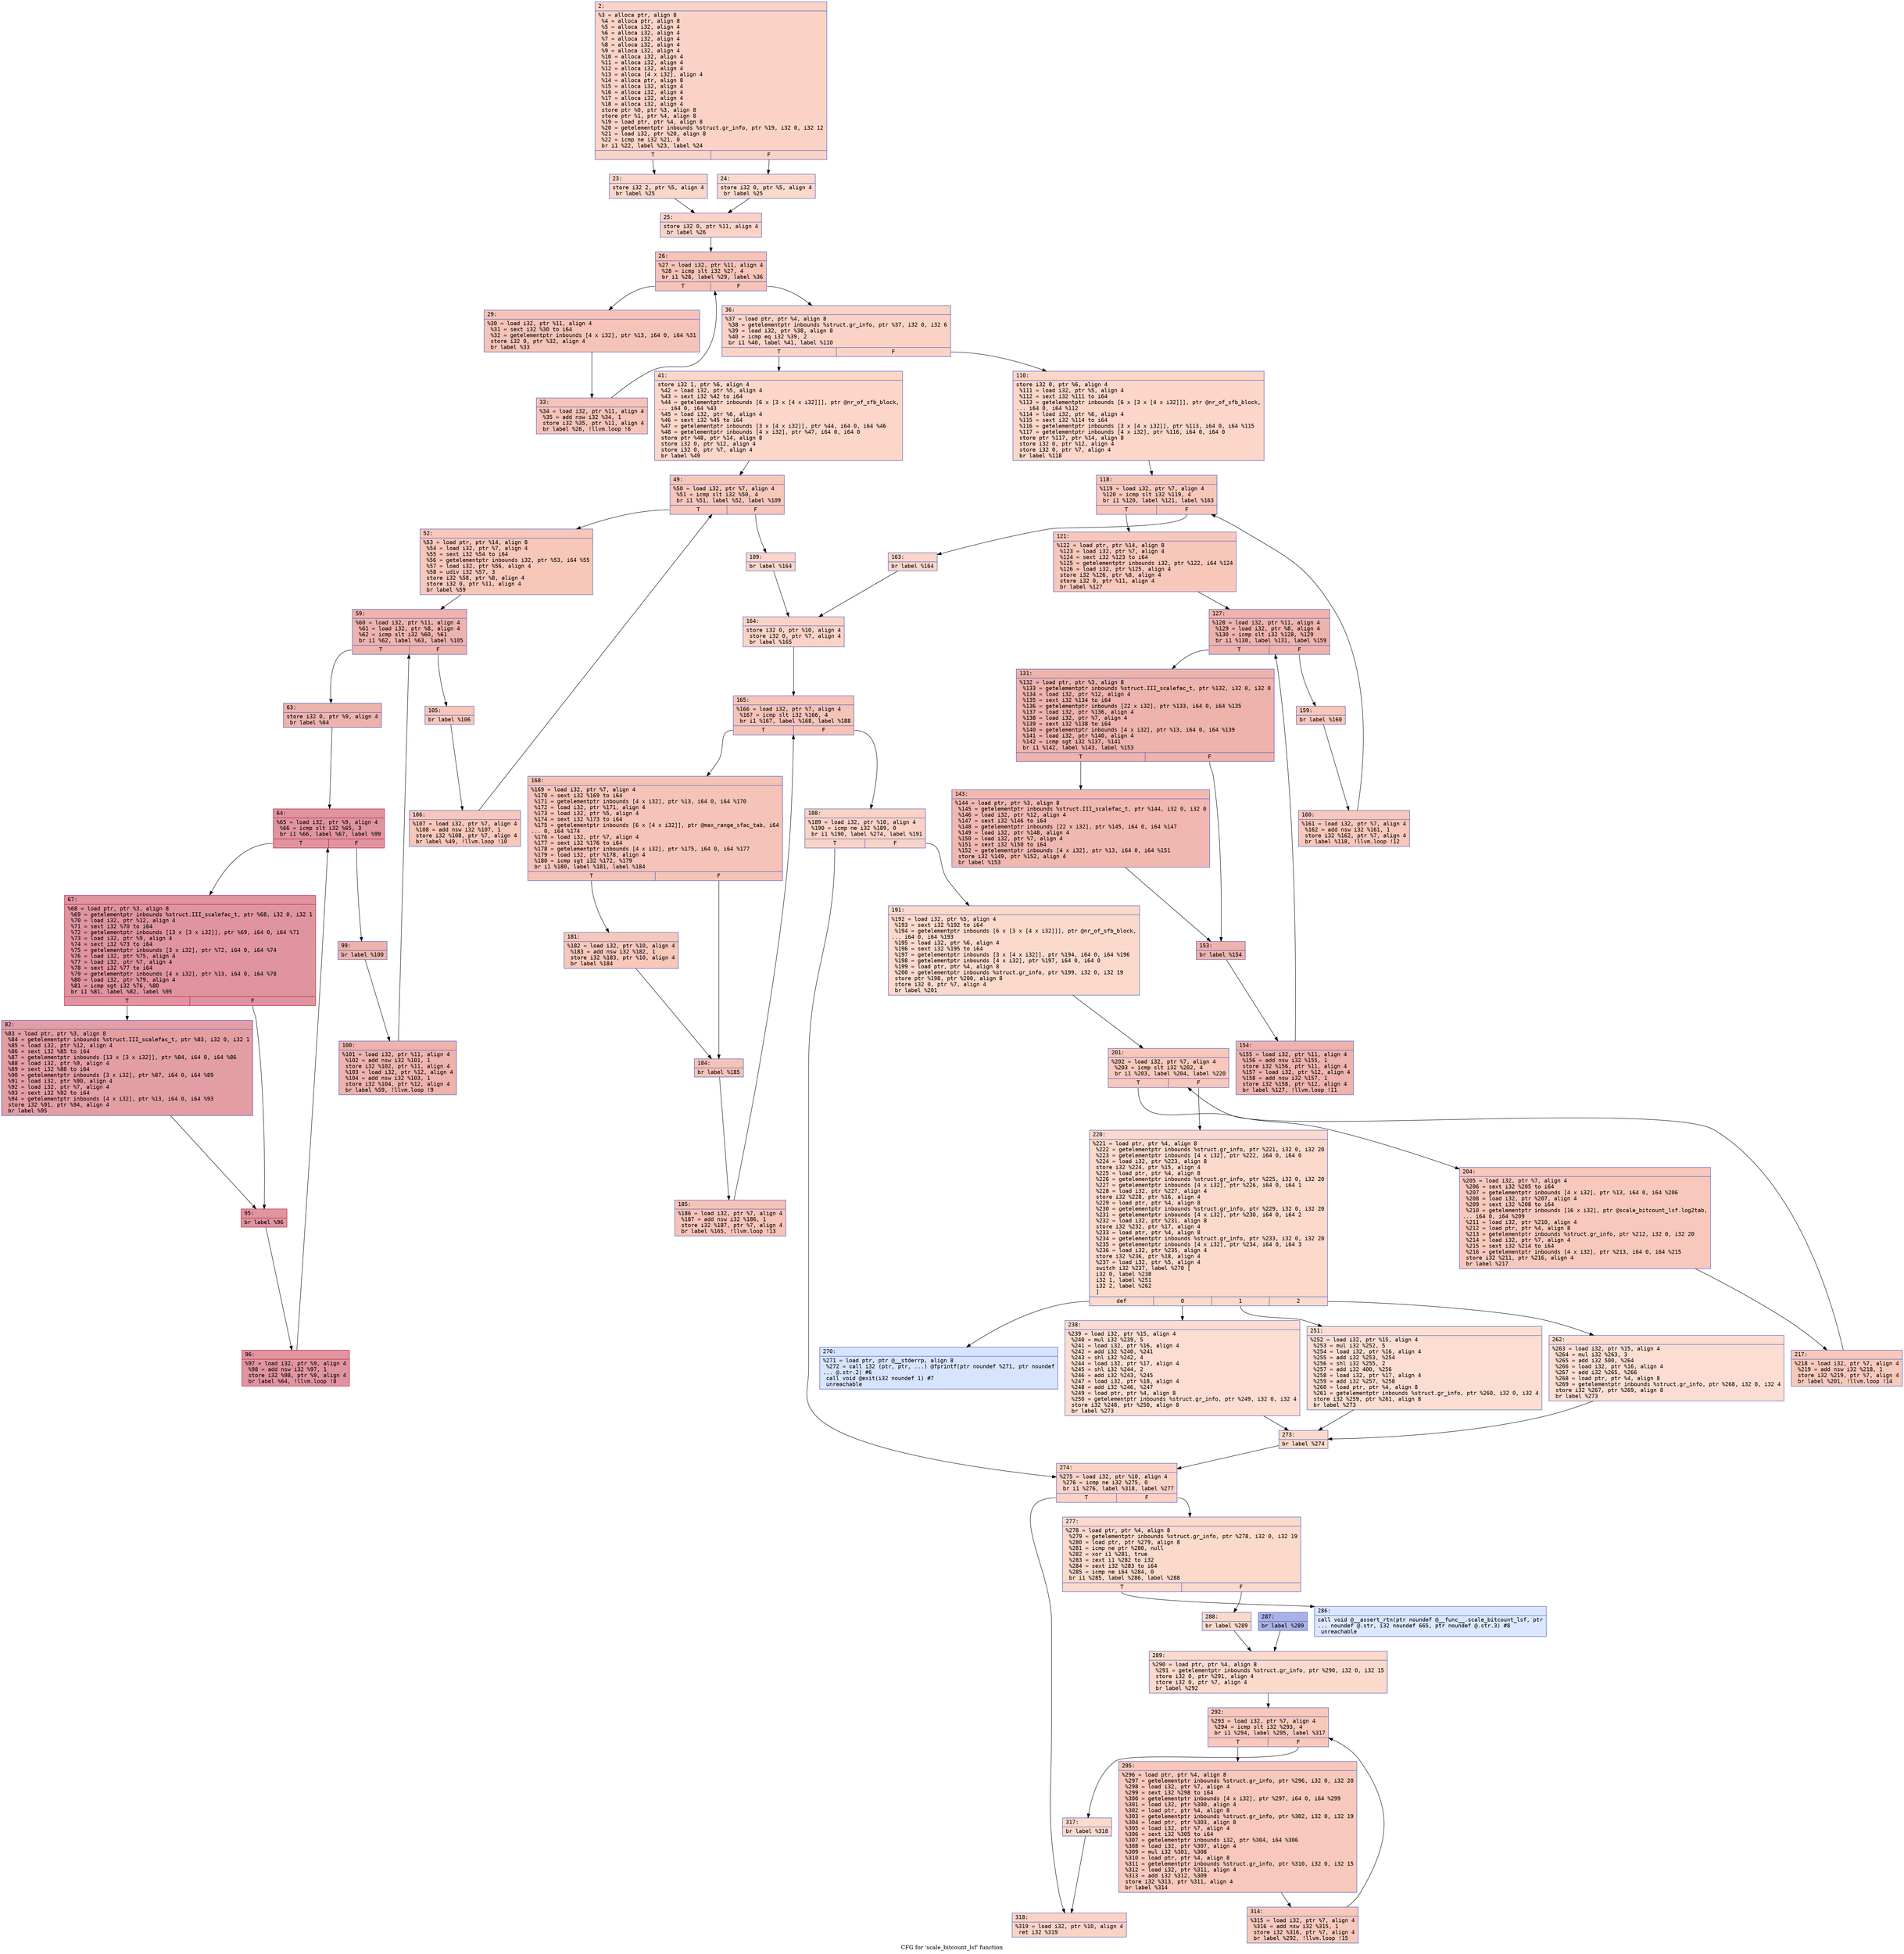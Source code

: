 digraph "CFG for 'scale_bitcount_lsf' function" {
	label="CFG for 'scale_bitcount_lsf' function";

	Node0x600001615db0 [shape=record,color="#3d50c3ff", style=filled, fillcolor="#f59c7d70" fontname="Courier",label="{2:\l|  %3 = alloca ptr, align 8\l  %4 = alloca ptr, align 8\l  %5 = alloca i32, align 4\l  %6 = alloca i32, align 4\l  %7 = alloca i32, align 4\l  %8 = alloca i32, align 4\l  %9 = alloca i32, align 4\l  %10 = alloca i32, align 4\l  %11 = alloca i32, align 4\l  %12 = alloca i32, align 4\l  %13 = alloca [4 x i32], align 4\l  %14 = alloca ptr, align 8\l  %15 = alloca i32, align 4\l  %16 = alloca i32, align 4\l  %17 = alloca i32, align 4\l  %18 = alloca i32, align 4\l  store ptr %0, ptr %3, align 8\l  store ptr %1, ptr %4, align 8\l  %19 = load ptr, ptr %4, align 8\l  %20 = getelementptr inbounds %struct.gr_info, ptr %19, i32 0, i32 12\l  %21 = load i32, ptr %20, align 8\l  %22 = icmp ne i32 %21, 0\l  br i1 %22, label %23, label %24\l|{<s0>T|<s1>F}}"];
	Node0x600001615db0:s0 -> Node0x600001615e00[tooltip="2 -> 23\nProbability 62.50%" ];
	Node0x600001615db0:s1 -> Node0x600001615e50[tooltip="2 -> 24\nProbability 37.50%" ];
	Node0x600001615e00 [shape=record,color="#3d50c3ff", style=filled, fillcolor="#f6a38570" fontname="Courier",label="{23:\l|  store i32 2, ptr %5, align 4\l  br label %25\l}"];
	Node0x600001615e00 -> Node0x600001615ea0[tooltip="23 -> 25\nProbability 100.00%" ];
	Node0x600001615e50 [shape=record,color="#3d50c3ff", style=filled, fillcolor="#f7a88970" fontname="Courier",label="{24:\l|  store i32 0, ptr %5, align 4\l  br label %25\l}"];
	Node0x600001615e50 -> Node0x600001615ea0[tooltip="24 -> 25\nProbability 100.00%" ];
	Node0x600001615ea0 [shape=record,color="#3d50c3ff", style=filled, fillcolor="#f59c7d70" fontname="Courier",label="{25:\l|  store i32 0, ptr %11, align 4\l  br label %26\l}"];
	Node0x600001615ea0 -> Node0x600001615ef0[tooltip="25 -> 26\nProbability 100.00%" ];
	Node0x600001615ef0 [shape=record,color="#3d50c3ff", style=filled, fillcolor="#e8765c70" fontname="Courier",label="{26:\l|  %27 = load i32, ptr %11, align 4\l  %28 = icmp slt i32 %27, 4\l  br i1 %28, label %29, label %36\l|{<s0>T|<s1>F}}"];
	Node0x600001615ef0:s0 -> Node0x600001615f40[tooltip="26 -> 29\nProbability 96.88%" ];
	Node0x600001615ef0:s1 -> Node0x600001615fe0[tooltip="26 -> 36\nProbability 3.12%" ];
	Node0x600001615f40 [shape=record,color="#3d50c3ff", style=filled, fillcolor="#e8765c70" fontname="Courier",label="{29:\l|  %30 = load i32, ptr %11, align 4\l  %31 = sext i32 %30 to i64\l  %32 = getelementptr inbounds [4 x i32], ptr %13, i64 0, i64 %31\l  store i32 0, ptr %32, align 4\l  br label %33\l}"];
	Node0x600001615f40 -> Node0x600001615f90[tooltip="29 -> 33\nProbability 100.00%" ];
	Node0x600001615f90 [shape=record,color="#3d50c3ff", style=filled, fillcolor="#e8765c70" fontname="Courier",label="{33:\l|  %34 = load i32, ptr %11, align 4\l  %35 = add nsw i32 %34, 1\l  store i32 %35, ptr %11, align 4\l  br label %26, !llvm.loop !6\l}"];
	Node0x600001615f90 -> Node0x600001615ef0[tooltip="33 -> 26\nProbability 100.00%" ];
	Node0x600001615fe0 [shape=record,color="#3d50c3ff", style=filled, fillcolor="#f59c7d70" fontname="Courier",label="{36:\l|  %37 = load ptr, ptr %4, align 8\l  %38 = getelementptr inbounds %struct.gr_info, ptr %37, i32 0, i32 6\l  %39 = load i32, ptr %38, align 8\l  %40 = icmp eq i32 %39, 2\l  br i1 %40, label %41, label %110\l|{<s0>T|<s1>F}}"];
	Node0x600001615fe0:s0 -> Node0x600001616030[tooltip="36 -> 41\nProbability 50.00%" ];
	Node0x600001615fe0:s1 -> Node0x6000016164e0[tooltip="36 -> 110\nProbability 50.00%" ];
	Node0x600001616030 [shape=record,color="#3d50c3ff", style=filled, fillcolor="#f6a38570" fontname="Courier",label="{41:\l|  store i32 1, ptr %6, align 4\l  %42 = load i32, ptr %5, align 4\l  %43 = sext i32 %42 to i64\l  %44 = getelementptr inbounds [6 x [3 x [4 x i32]]], ptr @nr_of_sfb_block,\l... i64 0, i64 %43\l  %45 = load i32, ptr %6, align 4\l  %46 = sext i32 %45 to i64\l  %47 = getelementptr inbounds [3 x [4 x i32]], ptr %44, i64 0, i64 %46\l  %48 = getelementptr inbounds [4 x i32], ptr %47, i64 0, i64 0\l  store ptr %48, ptr %14, align 8\l  store i32 0, ptr %12, align 4\l  store i32 0, ptr %7, align 4\l  br label %49\l}"];
	Node0x600001616030 -> Node0x600001616080[tooltip="41 -> 49\nProbability 100.00%" ];
	Node0x600001616080 [shape=record,color="#3d50c3ff", style=filled, fillcolor="#ec7f6370" fontname="Courier",label="{49:\l|  %50 = load i32, ptr %7, align 4\l  %51 = icmp slt i32 %50, 4\l  br i1 %51, label %52, label %109\l|{<s0>T|<s1>F}}"];
	Node0x600001616080:s0 -> Node0x6000016160d0[tooltip="49 -> 52\nProbability 96.88%" ];
	Node0x600001616080:s1 -> Node0x600001616490[tooltip="49 -> 109\nProbability 3.12%" ];
	Node0x6000016160d0 [shape=record,color="#3d50c3ff", style=filled, fillcolor="#ec7f6370" fontname="Courier",label="{52:\l|  %53 = load ptr, ptr %14, align 8\l  %54 = load i32, ptr %7, align 4\l  %55 = sext i32 %54 to i64\l  %56 = getelementptr inbounds i32, ptr %53, i64 %55\l  %57 = load i32, ptr %56, align 4\l  %58 = udiv i32 %57, 3\l  store i32 %58, ptr %8, align 4\l  store i32 0, ptr %11, align 4\l  br label %59\l}"];
	Node0x6000016160d0 -> Node0x600001616120[tooltip="52 -> 59\nProbability 100.00%" ];
	Node0x600001616120 [shape=record,color="#3d50c3ff", style=filled, fillcolor="#d6524470" fontname="Courier",label="{59:\l|  %60 = load i32, ptr %11, align 4\l  %61 = load i32, ptr %8, align 4\l  %62 = icmp slt i32 %60, %61\l  br i1 %62, label %63, label %105\l|{<s0>T|<s1>F}}"];
	Node0x600001616120:s0 -> Node0x600001616170[tooltip="59 -> 63\nProbability 96.88%" ];
	Node0x600001616120:s1 -> Node0x6000016163f0[tooltip="59 -> 105\nProbability 3.12%" ];
	Node0x600001616170 [shape=record,color="#3d50c3ff", style=filled, fillcolor="#d6524470" fontname="Courier",label="{63:\l|  store i32 0, ptr %9, align 4\l  br label %64\l}"];
	Node0x600001616170 -> Node0x6000016161c0[tooltip="63 -> 64\nProbability 100.00%" ];
	Node0x6000016161c0 [shape=record,color="#b70d28ff", style=filled, fillcolor="#b70d2870" fontname="Courier",label="{64:\l|  %65 = load i32, ptr %9, align 4\l  %66 = icmp slt i32 %65, 3\l  br i1 %66, label %67, label %99\l|{<s0>T|<s1>F}}"];
	Node0x6000016161c0:s0 -> Node0x600001616210[tooltip="64 -> 67\nProbability 96.88%" ];
	Node0x6000016161c0:s1 -> Node0x600001616350[tooltip="64 -> 99\nProbability 3.12%" ];
	Node0x600001616210 [shape=record,color="#b70d28ff", style=filled, fillcolor="#b70d2870" fontname="Courier",label="{67:\l|  %68 = load ptr, ptr %3, align 8\l  %69 = getelementptr inbounds %struct.III_scalefac_t, ptr %68, i32 0, i32 1\l  %70 = load i32, ptr %12, align 4\l  %71 = sext i32 %70 to i64\l  %72 = getelementptr inbounds [13 x [3 x i32]], ptr %69, i64 0, i64 %71\l  %73 = load i32, ptr %9, align 4\l  %74 = sext i32 %73 to i64\l  %75 = getelementptr inbounds [3 x i32], ptr %72, i64 0, i64 %74\l  %76 = load i32, ptr %75, align 4\l  %77 = load i32, ptr %7, align 4\l  %78 = sext i32 %77 to i64\l  %79 = getelementptr inbounds [4 x i32], ptr %13, i64 0, i64 %78\l  %80 = load i32, ptr %79, align 4\l  %81 = icmp sgt i32 %76, %80\l  br i1 %81, label %82, label %95\l|{<s0>T|<s1>F}}"];
	Node0x600001616210:s0 -> Node0x600001616260[tooltip="67 -> 82\nProbability 50.00%" ];
	Node0x600001616210:s1 -> Node0x6000016162b0[tooltip="67 -> 95\nProbability 50.00%" ];
	Node0x600001616260 [shape=record,color="#3d50c3ff", style=filled, fillcolor="#be242e70" fontname="Courier",label="{82:\l|  %83 = load ptr, ptr %3, align 8\l  %84 = getelementptr inbounds %struct.III_scalefac_t, ptr %83, i32 0, i32 1\l  %85 = load i32, ptr %12, align 4\l  %86 = sext i32 %85 to i64\l  %87 = getelementptr inbounds [13 x [3 x i32]], ptr %84, i64 0, i64 %86\l  %88 = load i32, ptr %9, align 4\l  %89 = sext i32 %88 to i64\l  %90 = getelementptr inbounds [3 x i32], ptr %87, i64 0, i64 %89\l  %91 = load i32, ptr %90, align 4\l  %92 = load i32, ptr %7, align 4\l  %93 = sext i32 %92 to i64\l  %94 = getelementptr inbounds [4 x i32], ptr %13, i64 0, i64 %93\l  store i32 %91, ptr %94, align 4\l  br label %95\l}"];
	Node0x600001616260 -> Node0x6000016162b0[tooltip="82 -> 95\nProbability 100.00%" ];
	Node0x6000016162b0 [shape=record,color="#b70d28ff", style=filled, fillcolor="#b70d2870" fontname="Courier",label="{95:\l|  br label %96\l}"];
	Node0x6000016162b0 -> Node0x600001616300[tooltip="95 -> 96\nProbability 100.00%" ];
	Node0x600001616300 [shape=record,color="#b70d28ff", style=filled, fillcolor="#b70d2870" fontname="Courier",label="{96:\l|  %97 = load i32, ptr %9, align 4\l  %98 = add nsw i32 %97, 1\l  store i32 %98, ptr %9, align 4\l  br label %64, !llvm.loop !8\l}"];
	Node0x600001616300 -> Node0x6000016161c0[tooltip="96 -> 64\nProbability 100.00%" ];
	Node0x600001616350 [shape=record,color="#3d50c3ff", style=filled, fillcolor="#d6524470" fontname="Courier",label="{99:\l|  br label %100\l}"];
	Node0x600001616350 -> Node0x6000016163a0[tooltip="99 -> 100\nProbability 100.00%" ];
	Node0x6000016163a0 [shape=record,color="#3d50c3ff", style=filled, fillcolor="#d6524470" fontname="Courier",label="{100:\l|  %101 = load i32, ptr %11, align 4\l  %102 = add nsw i32 %101, 1\l  store i32 %102, ptr %11, align 4\l  %103 = load i32, ptr %12, align 4\l  %104 = add nsw i32 %103, 1\l  store i32 %104, ptr %12, align 4\l  br label %59, !llvm.loop !9\l}"];
	Node0x6000016163a0 -> Node0x600001616120[tooltip="100 -> 59\nProbability 100.00%" ];
	Node0x6000016163f0 [shape=record,color="#3d50c3ff", style=filled, fillcolor="#ec7f6370" fontname="Courier",label="{105:\l|  br label %106\l}"];
	Node0x6000016163f0 -> Node0x600001616440[tooltip="105 -> 106\nProbability 100.00%" ];
	Node0x600001616440 [shape=record,color="#3d50c3ff", style=filled, fillcolor="#ec7f6370" fontname="Courier",label="{106:\l|  %107 = load i32, ptr %7, align 4\l  %108 = add nsw i32 %107, 1\l  store i32 %108, ptr %7, align 4\l  br label %49, !llvm.loop !10\l}"];
	Node0x600001616440 -> Node0x600001616080[tooltip="106 -> 49\nProbability 100.00%" ];
	Node0x600001616490 [shape=record,color="#3d50c3ff", style=filled, fillcolor="#f6a38570" fontname="Courier",label="{109:\l|  br label %164\l}"];
	Node0x600001616490 -> Node0x600001616850[tooltip="109 -> 164\nProbability 100.00%" ];
	Node0x6000016164e0 [shape=record,color="#3d50c3ff", style=filled, fillcolor="#f6a38570" fontname="Courier",label="{110:\l|  store i32 0, ptr %6, align 4\l  %111 = load i32, ptr %5, align 4\l  %112 = sext i32 %111 to i64\l  %113 = getelementptr inbounds [6 x [3 x [4 x i32]]], ptr @nr_of_sfb_block,\l... i64 0, i64 %112\l  %114 = load i32, ptr %6, align 4\l  %115 = sext i32 %114 to i64\l  %116 = getelementptr inbounds [3 x [4 x i32]], ptr %113, i64 0, i64 %115\l  %117 = getelementptr inbounds [4 x i32], ptr %116, i64 0, i64 0\l  store ptr %117, ptr %14, align 8\l  store i32 0, ptr %12, align 4\l  store i32 0, ptr %7, align 4\l  br label %118\l}"];
	Node0x6000016164e0 -> Node0x600001616530[tooltip="110 -> 118\nProbability 100.00%" ];
	Node0x600001616530 [shape=record,color="#3d50c3ff", style=filled, fillcolor="#ec7f6370" fontname="Courier",label="{118:\l|  %119 = load i32, ptr %7, align 4\l  %120 = icmp slt i32 %119, 4\l  br i1 %120, label %121, label %163\l|{<s0>T|<s1>F}}"];
	Node0x600001616530:s0 -> Node0x600001616580[tooltip="118 -> 121\nProbability 96.88%" ];
	Node0x600001616530:s1 -> Node0x600001616800[tooltip="118 -> 163\nProbability 3.12%" ];
	Node0x600001616580 [shape=record,color="#3d50c3ff", style=filled, fillcolor="#ec7f6370" fontname="Courier",label="{121:\l|  %122 = load ptr, ptr %14, align 8\l  %123 = load i32, ptr %7, align 4\l  %124 = sext i32 %123 to i64\l  %125 = getelementptr inbounds i32, ptr %122, i64 %124\l  %126 = load i32, ptr %125, align 4\l  store i32 %126, ptr %8, align 4\l  store i32 0, ptr %11, align 4\l  br label %127\l}"];
	Node0x600001616580 -> Node0x6000016165d0[tooltip="121 -> 127\nProbability 100.00%" ];
	Node0x6000016165d0 [shape=record,color="#3d50c3ff", style=filled, fillcolor="#d6524470" fontname="Courier",label="{127:\l|  %128 = load i32, ptr %11, align 4\l  %129 = load i32, ptr %8, align 4\l  %130 = icmp slt i32 %128, %129\l  br i1 %130, label %131, label %159\l|{<s0>T|<s1>F}}"];
	Node0x6000016165d0:s0 -> Node0x600001616620[tooltip="127 -> 131\nProbability 96.88%" ];
	Node0x6000016165d0:s1 -> Node0x600001616760[tooltip="127 -> 159\nProbability 3.12%" ];
	Node0x600001616620 [shape=record,color="#3d50c3ff", style=filled, fillcolor="#d6524470" fontname="Courier",label="{131:\l|  %132 = load ptr, ptr %3, align 8\l  %133 = getelementptr inbounds %struct.III_scalefac_t, ptr %132, i32 0, i32 0\l  %134 = load i32, ptr %12, align 4\l  %135 = sext i32 %134 to i64\l  %136 = getelementptr inbounds [22 x i32], ptr %133, i64 0, i64 %135\l  %137 = load i32, ptr %136, align 4\l  %138 = load i32, ptr %7, align 4\l  %139 = sext i32 %138 to i64\l  %140 = getelementptr inbounds [4 x i32], ptr %13, i64 0, i64 %139\l  %141 = load i32, ptr %140, align 4\l  %142 = icmp sgt i32 %137, %141\l  br i1 %142, label %143, label %153\l|{<s0>T|<s1>F}}"];
	Node0x600001616620:s0 -> Node0x600001616670[tooltip="131 -> 143\nProbability 50.00%" ];
	Node0x600001616620:s1 -> Node0x6000016166c0[tooltip="131 -> 153\nProbability 50.00%" ];
	Node0x600001616670 [shape=record,color="#3d50c3ff", style=filled, fillcolor="#dc5d4a70" fontname="Courier",label="{143:\l|  %144 = load ptr, ptr %3, align 8\l  %145 = getelementptr inbounds %struct.III_scalefac_t, ptr %144, i32 0, i32 0\l  %146 = load i32, ptr %12, align 4\l  %147 = sext i32 %146 to i64\l  %148 = getelementptr inbounds [22 x i32], ptr %145, i64 0, i64 %147\l  %149 = load i32, ptr %148, align 4\l  %150 = load i32, ptr %7, align 4\l  %151 = sext i32 %150 to i64\l  %152 = getelementptr inbounds [4 x i32], ptr %13, i64 0, i64 %151\l  store i32 %149, ptr %152, align 4\l  br label %153\l}"];
	Node0x600001616670 -> Node0x6000016166c0[tooltip="143 -> 153\nProbability 100.00%" ];
	Node0x6000016166c0 [shape=record,color="#3d50c3ff", style=filled, fillcolor="#d6524470" fontname="Courier",label="{153:\l|  br label %154\l}"];
	Node0x6000016166c0 -> Node0x600001616710[tooltip="153 -> 154\nProbability 100.00%" ];
	Node0x600001616710 [shape=record,color="#3d50c3ff", style=filled, fillcolor="#d6524470" fontname="Courier",label="{154:\l|  %155 = load i32, ptr %11, align 4\l  %156 = add nsw i32 %155, 1\l  store i32 %156, ptr %11, align 4\l  %157 = load i32, ptr %12, align 4\l  %158 = add nsw i32 %157, 1\l  store i32 %158, ptr %12, align 4\l  br label %127, !llvm.loop !11\l}"];
	Node0x600001616710 -> Node0x6000016165d0[tooltip="154 -> 127\nProbability 100.00%" ];
	Node0x600001616760 [shape=record,color="#3d50c3ff", style=filled, fillcolor="#ec7f6370" fontname="Courier",label="{159:\l|  br label %160\l}"];
	Node0x600001616760 -> Node0x6000016167b0[tooltip="159 -> 160\nProbability 100.00%" ];
	Node0x6000016167b0 [shape=record,color="#3d50c3ff", style=filled, fillcolor="#ec7f6370" fontname="Courier",label="{160:\l|  %161 = load i32, ptr %7, align 4\l  %162 = add nsw i32 %161, 1\l  store i32 %162, ptr %7, align 4\l  br label %118, !llvm.loop !12\l}"];
	Node0x6000016167b0 -> Node0x600001616530[tooltip="160 -> 118\nProbability 100.00%" ];
	Node0x600001616800 [shape=record,color="#3d50c3ff", style=filled, fillcolor="#f6a38570" fontname="Courier",label="{163:\l|  br label %164\l}"];
	Node0x600001616800 -> Node0x600001616850[tooltip="163 -> 164\nProbability 100.00%" ];
	Node0x600001616850 [shape=record,color="#3d50c3ff", style=filled, fillcolor="#f59c7d70" fontname="Courier",label="{164:\l|  store i32 0, ptr %10, align 4\l  store i32 0, ptr %7, align 4\l  br label %165\l}"];
	Node0x600001616850 -> Node0x6000016168a0[tooltip="164 -> 165\nProbability 100.00%" ];
	Node0x6000016168a0 [shape=record,color="#3d50c3ff", style=filled, fillcolor="#e8765c70" fontname="Courier",label="{165:\l|  %166 = load i32, ptr %7, align 4\l  %167 = icmp slt i32 %166, 4\l  br i1 %167, label %168, label %188\l|{<s0>T|<s1>F}}"];
	Node0x6000016168a0:s0 -> Node0x6000016168f0[tooltip="165 -> 168\nProbability 96.88%" ];
	Node0x6000016168a0:s1 -> Node0x600001616a30[tooltip="165 -> 188\nProbability 3.12%" ];
	Node0x6000016168f0 [shape=record,color="#3d50c3ff", style=filled, fillcolor="#e8765c70" fontname="Courier",label="{168:\l|  %169 = load i32, ptr %7, align 4\l  %170 = sext i32 %169 to i64\l  %171 = getelementptr inbounds [4 x i32], ptr %13, i64 0, i64 %170\l  %172 = load i32, ptr %171, align 4\l  %173 = load i32, ptr %5, align 4\l  %174 = sext i32 %173 to i64\l  %175 = getelementptr inbounds [6 x [4 x i32]], ptr @max_range_sfac_tab, i64\l... 0, i64 %174\l  %176 = load i32, ptr %7, align 4\l  %177 = sext i32 %176 to i64\l  %178 = getelementptr inbounds [4 x i32], ptr %175, i64 0, i64 %177\l  %179 = load i32, ptr %178, align 4\l  %180 = icmp sgt i32 %172, %179\l  br i1 %180, label %181, label %184\l|{<s0>T|<s1>F}}"];
	Node0x6000016168f0:s0 -> Node0x600001616940[tooltip="168 -> 181\nProbability 50.00%" ];
	Node0x6000016168f0:s1 -> Node0x600001616990[tooltip="168 -> 184\nProbability 50.00%" ];
	Node0x600001616940 [shape=record,color="#3d50c3ff", style=filled, fillcolor="#ec7f6370" fontname="Courier",label="{181:\l|  %182 = load i32, ptr %10, align 4\l  %183 = add nsw i32 %182, 1\l  store i32 %183, ptr %10, align 4\l  br label %184\l}"];
	Node0x600001616940 -> Node0x600001616990[tooltip="181 -> 184\nProbability 100.00%" ];
	Node0x600001616990 [shape=record,color="#3d50c3ff", style=filled, fillcolor="#e8765c70" fontname="Courier",label="{184:\l|  br label %185\l}"];
	Node0x600001616990 -> Node0x6000016169e0[tooltip="184 -> 185\nProbability 100.00%" ];
	Node0x6000016169e0 [shape=record,color="#3d50c3ff", style=filled, fillcolor="#e8765c70" fontname="Courier",label="{185:\l|  %186 = load i32, ptr %7, align 4\l  %187 = add nsw i32 %186, 1\l  store i32 %187, ptr %7, align 4\l  br label %165, !llvm.loop !13\l}"];
	Node0x6000016169e0 -> Node0x6000016168a0[tooltip="185 -> 165\nProbability 100.00%" ];
	Node0x600001616a30 [shape=record,color="#3d50c3ff", style=filled, fillcolor="#f59c7d70" fontname="Courier",label="{188:\l|  %189 = load i32, ptr %10, align 4\l  %190 = icmp ne i32 %189, 0\l  br i1 %190, label %274, label %191\l|{<s0>T|<s1>F}}"];
	Node0x600001616a30:s0 -> Node0x600001616da0[tooltip="188 -> 274\nProbability 62.50%" ];
	Node0x600001616a30:s1 -> Node0x600001616a80[tooltip="188 -> 191\nProbability 37.50%" ];
	Node0x600001616a80 [shape=record,color="#3d50c3ff", style=filled, fillcolor="#f7a88970" fontname="Courier",label="{191:\l|  %192 = load i32, ptr %5, align 4\l  %193 = sext i32 %192 to i64\l  %194 = getelementptr inbounds [6 x [3 x [4 x i32]]], ptr @nr_of_sfb_block,\l... i64 0, i64 %193\l  %195 = load i32, ptr %6, align 4\l  %196 = sext i32 %195 to i64\l  %197 = getelementptr inbounds [3 x [4 x i32]], ptr %194, i64 0, i64 %196\l  %198 = getelementptr inbounds [4 x i32], ptr %197, i64 0, i64 0\l  %199 = load ptr, ptr %4, align 8\l  %200 = getelementptr inbounds %struct.gr_info, ptr %199, i32 0, i32 19\l  store ptr %198, ptr %200, align 8\l  store i32 0, ptr %7, align 4\l  br label %201\l}"];
	Node0x600001616a80 -> Node0x600001616ad0[tooltip="191 -> 201\nProbability 100.00%" ];
	Node0x600001616ad0 [shape=record,color="#3d50c3ff", style=filled, fillcolor="#ed836670" fontname="Courier",label="{201:\l|  %202 = load i32, ptr %7, align 4\l  %203 = icmp slt i32 %202, 4\l  br i1 %203, label %204, label %220\l|{<s0>T|<s1>F}}"];
	Node0x600001616ad0:s0 -> Node0x600001616b20[tooltip="201 -> 204\nProbability 96.88%" ];
	Node0x600001616ad0:s1 -> Node0x600001616bc0[tooltip="201 -> 220\nProbability 3.12%" ];
	Node0x600001616b20 [shape=record,color="#3d50c3ff", style=filled, fillcolor="#ed836670" fontname="Courier",label="{204:\l|  %205 = load i32, ptr %7, align 4\l  %206 = sext i32 %205 to i64\l  %207 = getelementptr inbounds [4 x i32], ptr %13, i64 0, i64 %206\l  %208 = load i32, ptr %207, align 4\l  %209 = sext i32 %208 to i64\l  %210 = getelementptr inbounds [16 x i32], ptr @scale_bitcount_lsf.log2tab,\l... i64 0, i64 %209\l  %211 = load i32, ptr %210, align 4\l  %212 = load ptr, ptr %4, align 8\l  %213 = getelementptr inbounds %struct.gr_info, ptr %212, i32 0, i32 20\l  %214 = load i32, ptr %7, align 4\l  %215 = sext i32 %214 to i64\l  %216 = getelementptr inbounds [4 x i32], ptr %213, i64 0, i64 %215\l  store i32 %211, ptr %216, align 4\l  br label %217\l}"];
	Node0x600001616b20 -> Node0x600001616b70[tooltip="204 -> 217\nProbability 100.00%" ];
	Node0x600001616b70 [shape=record,color="#3d50c3ff", style=filled, fillcolor="#ed836670" fontname="Courier",label="{217:\l|  %218 = load i32, ptr %7, align 4\l  %219 = add nsw i32 %218, 1\l  store i32 %219, ptr %7, align 4\l  br label %201, !llvm.loop !14\l}"];
	Node0x600001616b70 -> Node0x600001616ad0[tooltip="217 -> 201\nProbability 100.00%" ];
	Node0x600001616bc0 [shape=record,color="#3d50c3ff", style=filled, fillcolor="#f7a88970" fontname="Courier",label="{220:\l|  %221 = load ptr, ptr %4, align 8\l  %222 = getelementptr inbounds %struct.gr_info, ptr %221, i32 0, i32 20\l  %223 = getelementptr inbounds [4 x i32], ptr %222, i64 0, i64 0\l  %224 = load i32, ptr %223, align 8\l  store i32 %224, ptr %15, align 4\l  %225 = load ptr, ptr %4, align 8\l  %226 = getelementptr inbounds %struct.gr_info, ptr %225, i32 0, i32 20\l  %227 = getelementptr inbounds [4 x i32], ptr %226, i64 0, i64 1\l  %228 = load i32, ptr %227, align 4\l  store i32 %228, ptr %16, align 4\l  %229 = load ptr, ptr %4, align 8\l  %230 = getelementptr inbounds %struct.gr_info, ptr %229, i32 0, i32 20\l  %231 = getelementptr inbounds [4 x i32], ptr %230, i64 0, i64 2\l  %232 = load i32, ptr %231, align 8\l  store i32 %232, ptr %17, align 4\l  %233 = load ptr, ptr %4, align 8\l  %234 = getelementptr inbounds %struct.gr_info, ptr %233, i32 0, i32 20\l  %235 = getelementptr inbounds [4 x i32], ptr %234, i64 0, i64 3\l  %236 = load i32, ptr %235, align 4\l  store i32 %236, ptr %18, align 4\l  %237 = load i32, ptr %5, align 4\l  switch i32 %237, label %270 [\l    i32 0, label %238\l    i32 1, label %251\l    i32 2, label %262\l  ]\l|{<s0>def|<s1>0|<s2>1|<s3>2}}"];
	Node0x600001616bc0:s0 -> Node0x600001616d00[tooltip="220 -> 270\nProbability 0.00%" ];
	Node0x600001616bc0:s1 -> Node0x600001616c10[tooltip="220 -> 238\nProbability 33.33%" ];
	Node0x600001616bc0:s2 -> Node0x600001616c60[tooltip="220 -> 251\nProbability 33.33%" ];
	Node0x600001616bc0:s3 -> Node0x600001616cb0[tooltip="220 -> 262\nProbability 33.33%" ];
	Node0x600001616c10 [shape=record,color="#3d50c3ff", style=filled, fillcolor="#f7b39670" fontname="Courier",label="{238:\l|  %239 = load i32, ptr %15, align 4\l  %240 = mul i32 %239, 5\l  %241 = load i32, ptr %16, align 4\l  %242 = add i32 %240, %241\l  %243 = shl i32 %242, 4\l  %244 = load i32, ptr %17, align 4\l  %245 = shl i32 %244, 2\l  %246 = add i32 %243, %245\l  %247 = load i32, ptr %18, align 4\l  %248 = add i32 %246, %247\l  %249 = load ptr, ptr %4, align 8\l  %250 = getelementptr inbounds %struct.gr_info, ptr %249, i32 0, i32 4\l  store i32 %248, ptr %250, align 8\l  br label %273\l}"];
	Node0x600001616c10 -> Node0x600001616d50[tooltip="238 -> 273\nProbability 100.00%" ];
	Node0x600001616c60 [shape=record,color="#3d50c3ff", style=filled, fillcolor="#f7b39670" fontname="Courier",label="{251:\l|  %252 = load i32, ptr %15, align 4\l  %253 = mul i32 %252, 5\l  %254 = load i32, ptr %16, align 4\l  %255 = add i32 %253, %254\l  %256 = shl i32 %255, 2\l  %257 = add i32 400, %256\l  %258 = load i32, ptr %17, align 4\l  %259 = add i32 %257, %258\l  %260 = load ptr, ptr %4, align 8\l  %261 = getelementptr inbounds %struct.gr_info, ptr %260, i32 0, i32 4\l  store i32 %259, ptr %261, align 8\l  br label %273\l}"];
	Node0x600001616c60 -> Node0x600001616d50[tooltip="251 -> 273\nProbability 100.00%" ];
	Node0x600001616cb0 [shape=record,color="#3d50c3ff", style=filled, fillcolor="#f7b39670" fontname="Courier",label="{262:\l|  %263 = load i32, ptr %15, align 4\l  %264 = mul i32 %263, 3\l  %265 = add i32 500, %264\l  %266 = load i32, ptr %16, align 4\l  %267 = add i32 %265, %266\l  %268 = load ptr, ptr %4, align 8\l  %269 = getelementptr inbounds %struct.gr_info, ptr %268, i32 0, i32 4\l  store i32 %267, ptr %269, align 8\l  br label %273\l}"];
	Node0x600001616cb0 -> Node0x600001616d50[tooltip="262 -> 273\nProbability 100.00%" ];
	Node0x600001616d00 [shape=record,color="#3d50c3ff", style=filled, fillcolor="#a5c3fe70" fontname="Courier",label="{270:\l|  %271 = load ptr, ptr @__stderrp, align 8\l  %272 = call i32 (ptr, ptr, ...) @fprintf(ptr noundef %271, ptr noundef\l... @.str.2) #6\l  call void @exit(i32 noundef 1) #7\l  unreachable\l}"];
	Node0x600001616d50 [shape=record,color="#3d50c3ff", style=filled, fillcolor="#f7a88970" fontname="Courier",label="{273:\l|  br label %274\l}"];
	Node0x600001616d50 -> Node0x600001616da0[tooltip="273 -> 274\nProbability 100.00%" ];
	Node0x600001616da0 [shape=record,color="#3d50c3ff", style=filled, fillcolor="#f59c7d70" fontname="Courier",label="{274:\l|  %275 = load i32, ptr %10, align 4\l  %276 = icmp ne i32 %275, 0\l  br i1 %276, label %318, label %277\l|{<s0>T|<s1>F}}"];
	Node0x600001616da0:s0 -> Node0x6000016170c0[tooltip="274 -> 318\nProbability 62.50%" ];
	Node0x600001616da0:s1 -> Node0x600001616df0[tooltip="274 -> 277\nProbability 37.50%" ];
	Node0x600001616df0 [shape=record,color="#3d50c3ff", style=filled, fillcolor="#f7a88970" fontname="Courier",label="{277:\l|  %278 = load ptr, ptr %4, align 8\l  %279 = getelementptr inbounds %struct.gr_info, ptr %278, i32 0, i32 19\l  %280 = load ptr, ptr %279, align 8\l  %281 = icmp ne ptr %280, null\l  %282 = xor i1 %281, true\l  %283 = zext i1 %282 to i32\l  %284 = sext i32 %283 to i64\l  %285 = icmp ne i64 %284, 0\l  br i1 %285, label %286, label %288\l|{<s0>T|<s1>F}}"];
	Node0x600001616df0:s0 -> Node0x600001616e40[tooltip="277 -> 286\nProbability 0.00%" ];
	Node0x600001616df0:s1 -> Node0x600001616ee0[tooltip="277 -> 288\nProbability 100.00%" ];
	Node0x600001616e40 [shape=record,color="#3d50c3ff", style=filled, fillcolor="#aec9fc70" fontname="Courier",label="{286:\l|  call void @__assert_rtn(ptr noundef @__func__.scale_bitcount_lsf, ptr\l... noundef @.str, i32 noundef 665, ptr noundef @.str.3) #8\l  unreachable\l}"];
	Node0x600001616e90 [shape=record,color="#3d50c3ff", style=filled, fillcolor="#3d50c370" fontname="Courier",label="{287:\l|  br label %289\l}"];
	Node0x600001616e90 -> Node0x600001616f30[tooltip="287 -> 289\nProbability 100.00%" ];
	Node0x600001616ee0 [shape=record,color="#3d50c3ff", style=filled, fillcolor="#f7a88970" fontname="Courier",label="{288:\l|  br label %289\l}"];
	Node0x600001616ee0 -> Node0x600001616f30[tooltip="288 -> 289\nProbability 100.00%" ];
	Node0x600001616f30 [shape=record,color="#3d50c3ff", style=filled, fillcolor="#f7a88970" fontname="Courier",label="{289:\l|  %290 = load ptr, ptr %4, align 8\l  %291 = getelementptr inbounds %struct.gr_info, ptr %290, i32 0, i32 15\l  store i32 0, ptr %291, align 4\l  store i32 0, ptr %7, align 4\l  br label %292\l}"];
	Node0x600001616f30 -> Node0x600001616f80[tooltip="289 -> 292\nProbability 100.00%" ];
	Node0x600001616f80 [shape=record,color="#3d50c3ff", style=filled, fillcolor="#ed836670" fontname="Courier",label="{292:\l|  %293 = load i32, ptr %7, align 4\l  %294 = icmp slt i32 %293, 4\l  br i1 %294, label %295, label %317\l|{<s0>T|<s1>F}}"];
	Node0x600001616f80:s0 -> Node0x600001616fd0[tooltip="292 -> 295\nProbability 96.88%" ];
	Node0x600001616f80:s1 -> Node0x600001617070[tooltip="292 -> 317\nProbability 3.12%" ];
	Node0x600001616fd0 [shape=record,color="#3d50c3ff", style=filled, fillcolor="#ed836670" fontname="Courier",label="{295:\l|  %296 = load ptr, ptr %4, align 8\l  %297 = getelementptr inbounds %struct.gr_info, ptr %296, i32 0, i32 20\l  %298 = load i32, ptr %7, align 4\l  %299 = sext i32 %298 to i64\l  %300 = getelementptr inbounds [4 x i32], ptr %297, i64 0, i64 %299\l  %301 = load i32, ptr %300, align 4\l  %302 = load ptr, ptr %4, align 8\l  %303 = getelementptr inbounds %struct.gr_info, ptr %302, i32 0, i32 19\l  %304 = load ptr, ptr %303, align 8\l  %305 = load i32, ptr %7, align 4\l  %306 = sext i32 %305 to i64\l  %307 = getelementptr inbounds i32, ptr %304, i64 %306\l  %308 = load i32, ptr %307, align 4\l  %309 = mul i32 %301, %308\l  %310 = load ptr, ptr %4, align 8\l  %311 = getelementptr inbounds %struct.gr_info, ptr %310, i32 0, i32 15\l  %312 = load i32, ptr %311, align 4\l  %313 = add i32 %312, %309\l  store i32 %313, ptr %311, align 4\l  br label %314\l}"];
	Node0x600001616fd0 -> Node0x600001617020[tooltip="295 -> 314\nProbability 100.00%" ];
	Node0x600001617020 [shape=record,color="#3d50c3ff", style=filled, fillcolor="#ed836670" fontname="Courier",label="{314:\l|  %315 = load i32, ptr %7, align 4\l  %316 = add nsw i32 %315, 1\l  store i32 %316, ptr %7, align 4\l  br label %292, !llvm.loop !15\l}"];
	Node0x600001617020 -> Node0x600001616f80[tooltip="314 -> 292\nProbability 100.00%" ];
	Node0x600001617070 [shape=record,color="#3d50c3ff", style=filled, fillcolor="#f7a88970" fontname="Courier",label="{317:\l|  br label %318\l}"];
	Node0x600001617070 -> Node0x6000016170c0[tooltip="317 -> 318\nProbability 100.00%" ];
	Node0x6000016170c0 [shape=record,color="#3d50c3ff", style=filled, fillcolor="#f59c7d70" fontname="Courier",label="{318:\l|  %319 = load i32, ptr %10, align 4\l  ret i32 %319\l}"];
}
